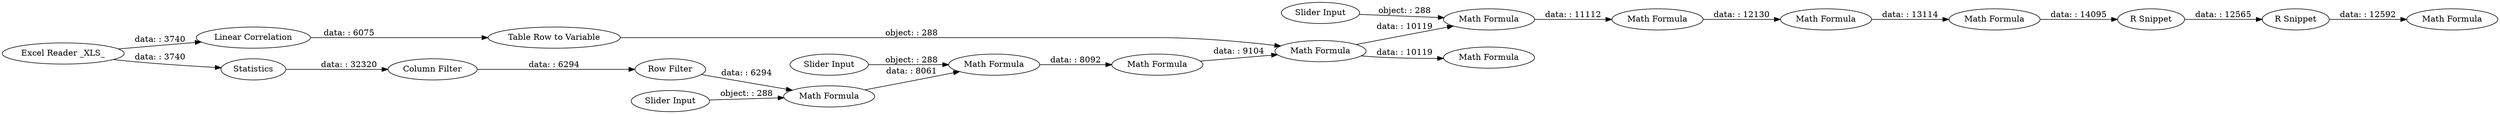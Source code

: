 digraph {
	"-5028007667937745207_42" [label="Math Formula"]
	"-5028007667937745207_47" [label="Math Formula"]
	"-5028007667937745207_45" [label="Math Formula"]
	"-5028007667937745207_44" [label="Math Formula"]
	"-5028007667937745207_50" [label="R Snippet"]
	"-5028007667937745207_41" [label="Slider Input"]
	"-5028007667937745207_43" [label="Slider Input"]
	"-5028007667937745207_51" [label="Math Formula"]
	"-5028007667937745207_40" [label="Row Filter"]
	"-5028007667937745207_1" [label="Excel Reader _XLS_"]
	"-5028007667937745207_31" [label="R Snippet"]
	"-5028007667937745207_39" [label="Math Formula"]
	"-5028007667937745207_84" [label="Math Formula"]
	"-5028007667937745207_48" [label="Math Formula"]
	"-5028007667937745207_2" [label=Statistics]
	"-5028007667937745207_46" [label="Math Formula"]
	"-5028007667937745207_49" [label="Math Formula"]
	"-5028007667937745207_61" [label="Table Row to Variable"]
	"-5028007667937745207_77" [label="Linear Correlation"]
	"-5028007667937745207_6" [label="Column Filter"]
	"-5028007667937745207_85" [label="Slider Input"]
	"-5028007667937745207_43" -> "-5028007667937745207_42" [label="object: : 288"]
	"-5028007667937745207_40" -> "-5028007667937745207_39" [label="data: : 6294"]
	"-5028007667937745207_47" -> "-5028007667937745207_49" [label="data: : 13114"]
	"-5028007667937745207_48" -> "-5028007667937745207_84" [label="data: : 10119"]
	"-5028007667937745207_1" -> "-5028007667937745207_2" [label="data: : 3740"]
	"-5028007667937745207_46" -> "-5028007667937745207_47" [label="data: : 12130"]
	"-5028007667937745207_48" -> "-5028007667937745207_45" [label="data: : 10119"]
	"-5028007667937745207_49" -> "-5028007667937745207_31" [label="data: : 14095"]
	"-5028007667937745207_50" -> "-5028007667937745207_51" [label="data: : 12592"]
	"-5028007667937745207_1" -> "-5028007667937745207_77" [label="data: : 3740"]
	"-5028007667937745207_85" -> "-5028007667937745207_45" [label="object: : 288"]
	"-5028007667937745207_2" -> "-5028007667937745207_6" [label="data: : 32320"]
	"-5028007667937745207_45" -> "-5028007667937745207_46" [label="data: : 11112"]
	"-5028007667937745207_44" -> "-5028007667937745207_48" [label="data: : 9104"]
	"-5028007667937745207_31" -> "-5028007667937745207_50" [label="data: : 12565"]
	"-5028007667937745207_39" -> "-5028007667937745207_42" [label="data: : 8061"]
	"-5028007667937745207_42" -> "-5028007667937745207_44" [label="data: : 8092"]
	"-5028007667937745207_41" -> "-5028007667937745207_39" [label="object: : 288"]
	"-5028007667937745207_61" -> "-5028007667937745207_48" [label="object: : 288"]
	"-5028007667937745207_77" -> "-5028007667937745207_61" [label="data: : 6075"]
	"-5028007667937745207_6" -> "-5028007667937745207_40" [label="data: : 6294"]
	rankdir=LR
}
